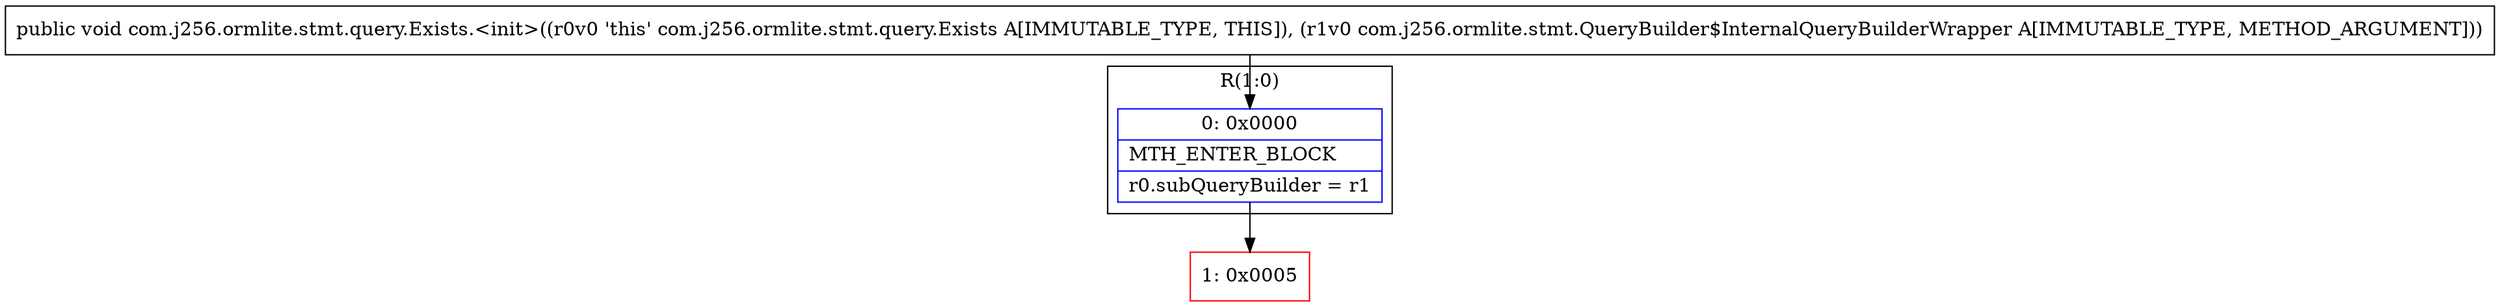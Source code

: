 digraph "CFG forcom.j256.ormlite.stmt.query.Exists.\<init\>(Lcom\/j256\/ormlite\/stmt\/QueryBuilder$InternalQueryBuilderWrapper;)V" {
subgraph cluster_Region_797233277 {
label = "R(1:0)";
node [shape=record,color=blue];
Node_0 [shape=record,label="{0\:\ 0x0000|MTH_ENTER_BLOCK\l|r0.subQueryBuilder = r1\l}"];
}
Node_1 [shape=record,color=red,label="{1\:\ 0x0005}"];
MethodNode[shape=record,label="{public void com.j256.ormlite.stmt.query.Exists.\<init\>((r0v0 'this' com.j256.ormlite.stmt.query.Exists A[IMMUTABLE_TYPE, THIS]), (r1v0 com.j256.ormlite.stmt.QueryBuilder$InternalQueryBuilderWrapper A[IMMUTABLE_TYPE, METHOD_ARGUMENT])) }"];
MethodNode -> Node_0;
Node_0 -> Node_1;
}

